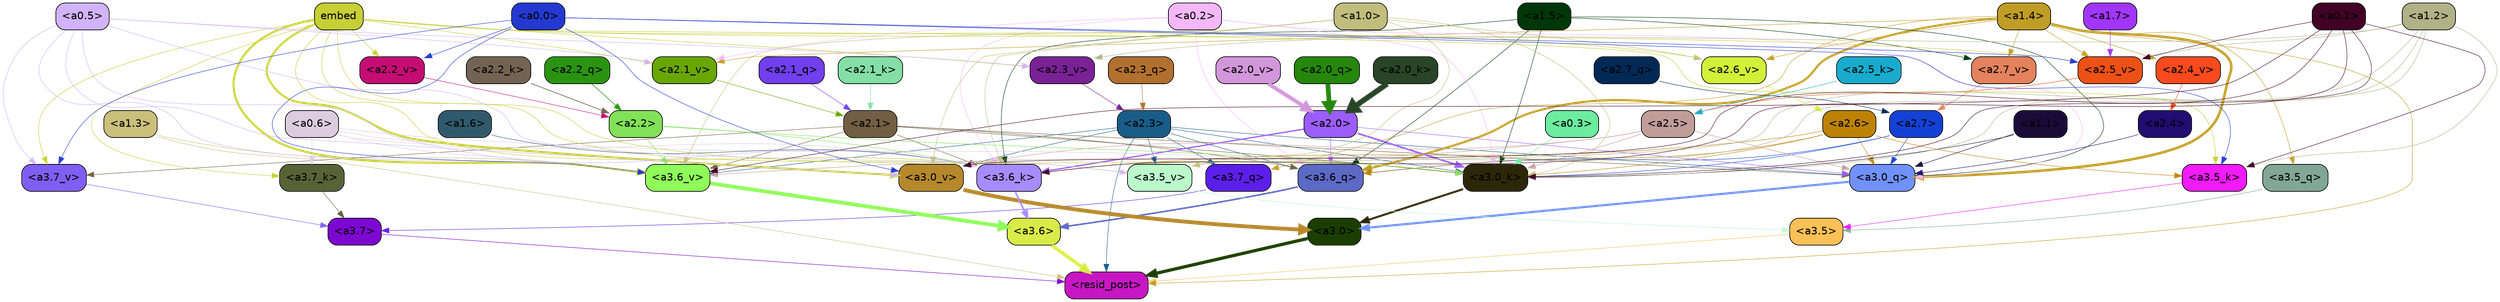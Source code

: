 strict digraph "" {
	graph [bgcolor=transparent,
		layout=dot,
		overlap=false,
		splines=true
	];
	"<a3.7>"	[color=black,
		fillcolor="#7d08d1",
		fontname=Helvetica,
		shape=box,
		style="filled, rounded"];
	"<resid_post>"	[color=black,
		fillcolor="#c717c4",
		fontname=Helvetica,
		shape=box,
		style="filled, rounded"];
	"<a3.7>" -> "<resid_post>"	[color="#7d08d1",
		penwidth=0.6239100098609924];
	"<a3.6>"	[color=black,
		fillcolor="#d8eb47",
		fontname=Helvetica,
		shape=box,
		style="filled, rounded"];
	"<a3.6>" -> "<resid_post>"	[color="#d8eb47",
		penwidth=4.569062113761902];
	"<a3.5>"	[color=black,
		fillcolor="#fbc156",
		fontname=Helvetica,
		shape=box,
		style="filled, rounded"];
	"<a3.5>" -> "<resid_post>"	[color="#fbc156",
		penwidth=0.6];
	"<a3.0>"	[color=black,
		fillcolor="#1b3e00",
		fontname=Helvetica,
		shape=box,
		style="filled, rounded"];
	"<a3.0>" -> "<resid_post>"	[color="#1b3e00",
		penwidth=4.283544182777405];
	"<a2.3>"	[color=black,
		fillcolor="#195c89",
		fontname=Helvetica,
		shape=box,
		style="filled, rounded"];
	"<a2.3>" -> "<resid_post>"	[color="#195c89",
		penwidth=0.6];
	"<a3.7_q>"	[color=black,
		fillcolor="#5c1feb",
		fontname=Helvetica,
		shape=box,
		style="filled, rounded"];
	"<a2.3>" -> "<a3.7_q>"	[color="#195c89",
		penwidth=0.6];
	"<a3.6_q>"	[color=black,
		fillcolor="#5c69c5",
		fontname=Helvetica,
		shape=box,
		style="filled, rounded"];
	"<a2.3>" -> "<a3.6_q>"	[color="#195c89",
		penwidth=0.6];
	"<a3.0_q>"	[color=black,
		fillcolor="#7091fc",
		fontname=Helvetica,
		shape=box,
		style="filled, rounded"];
	"<a2.3>" -> "<a3.0_q>"	[color="#195c89",
		penwidth=0.6];
	"<a3.0_k>"	[color=black,
		fillcolor="#2c2709",
		fontname=Helvetica,
		shape=box,
		style="filled, rounded"];
	"<a2.3>" -> "<a3.0_k>"	[color="#195c89",
		penwidth=0.6];
	"<a3.6_v>"	[color=black,
		fillcolor="#8ffc5a",
		fontname=Helvetica,
		shape=box,
		style="filled, rounded"];
	"<a2.3>" -> "<a3.6_v>"	[color="#195c89",
		penwidth=0.6];
	"<a3.5_v>"	[color=black,
		fillcolor="#bbf9ca",
		fontname=Helvetica,
		shape=box,
		style="filled, rounded"];
	"<a2.3>" -> "<a3.5_v>"	[color="#195c89",
		penwidth=0.6];
	"<a3.0_v>"	[color=black,
		fillcolor="#b6882c",
		fontname=Helvetica,
		shape=box,
		style="filled, rounded"];
	"<a2.3>" -> "<a3.0_v>"	[color="#195c89",
		penwidth=0.6];
	"<a1.4>"	[color=black,
		fillcolor="#c09d25",
		fontname=Helvetica,
		shape=box,
		style="filled, rounded"];
	"<a1.4>" -> "<resid_post>"	[color="#c09d25",
		penwidth=0.6];
	"<a1.4>" -> "<a3.7_q>"	[color="#c09d25",
		penwidth=0.6];
	"<a1.4>" -> "<a3.6_q>"	[color="#c09d25",
		penwidth=2.7934007048606873];
	"<a3.5_q>"	[color=black,
		fillcolor="#81a697",
		fontname=Helvetica,
		shape=box,
		style="filled, rounded"];
	"<a1.4>" -> "<a3.5_q>"	[color="#c09d25",
		penwidth=0.6];
	"<a1.4>" -> "<a3.0_q>"	[color="#c09d25",
		penwidth=3.340754985809326];
	"<a2.7_v>"	[color=black,
		fillcolor="#e3825c",
		fontname=Helvetica,
		shape=box,
		style="filled, rounded"];
	"<a1.4>" -> "<a2.7_v>"	[color="#c09d25",
		penwidth=0.6];
	"<a2.6_v>"	[color=black,
		fillcolor="#d2f038",
		fontname=Helvetica,
		shape=box,
		style="filled, rounded"];
	"<a1.4>" -> "<a2.6_v>"	[color="#c09d25",
		penwidth=0.6];
	"<a2.5_v>"	[color=black,
		fillcolor="#ed5116",
		fontname=Helvetica,
		shape=box,
		style="filled, rounded"];
	"<a1.4>" -> "<a2.5_v>"	[color="#c09d25",
		penwidth=0.6];
	"<a2.4_v>"	[color=black,
		fillcolor="#f84a1d",
		fontname=Helvetica,
		shape=box,
		style="filled, rounded"];
	"<a1.4>" -> "<a2.4_v>"	[color="#c09d25",
		penwidth=0.6];
	"<a2.1_v>"	[color=black,
		fillcolor="#69a604",
		fontname=Helvetica,
		shape=box,
		style="filled, rounded"];
	"<a1.4>" -> "<a2.1_v>"	[color="#c09d25",
		penwidth=0.6];
	"<a1.3>"	[color=black,
		fillcolor="#cabf7b",
		fontname=Helvetica,
		shape=box,
		style="filled, rounded"];
	"<a1.3>" -> "<resid_post>"	[color="#cabf7b",
		penwidth=0.6];
	"<a1.3>" -> "<a3.6_v>"	[color="#cabf7b",
		penwidth=0.6];
	"<a3.7_q>" -> "<a3.7>"	[color="#5c1feb",
		penwidth=0.6];
	"<a3.6_q>" -> "<a3.6>"	[color="#5c69c5",
		penwidth=2.0347584784030914];
	"<a3.5_q>" -> "<a3.5>"	[color="#81a697",
		penwidth=0.6];
	"<a3.0_q>" -> "<a3.0>"	[color="#7091fc",
		penwidth=2.8635367155075073];
	"<a3.7_k>"	[color=black,
		fillcolor="#576236",
		fontname=Helvetica,
		shape=box,
		style="filled, rounded"];
	"<a3.7_k>" -> "<a3.7>"	[color="#576236",
		penwidth=0.6];
	"<a3.6_k>"	[color=black,
		fillcolor="#a68cff",
		fontname=Helvetica,
		shape=box,
		style="filled, rounded"];
	"<a3.6_k>" -> "<a3.6>"	[color="#a68cff",
		penwidth=2.1760786175727844];
	"<a3.5_k>"	[color=black,
		fillcolor="#f11bfb",
		fontname=Helvetica,
		shape=box,
		style="filled, rounded"];
	"<a3.5_k>" -> "<a3.5>"	[color="#f11bfb",
		penwidth=0.6];
	"<a3.0_k>" -> "<a3.0>"	[color="#2c2709",
		penwidth=2.632905662059784];
	"<a3.7_v>"	[color=black,
		fillcolor="#7f5ef3",
		fontname=Helvetica,
		shape=box,
		style="filled, rounded"];
	"<a3.7_v>" -> "<a3.7>"	[color="#7f5ef3",
		penwidth=0.6];
	"<a3.6_v>" -> "<a3.6>"	[color="#8ffc5a",
		penwidth=4.981305837631226];
	"<a3.5_v>" -> "<a3.5>"	[color="#bbf9ca",
		penwidth=0.6];
	"<a3.0_v>" -> "<a3.0>"	[color="#b6882c",
		penwidth=5.168330669403076];
	"<a2.7>"	[color=black,
		fillcolor="#1341d5",
		fontname=Helvetica,
		shape=box,
		style="filled, rounded"];
	"<a2.7>" -> "<a3.6_q>"	[color="#1341d5",
		penwidth=0.6];
	"<a2.7>" -> "<a3.0_q>"	[color="#1341d5",
		penwidth=0.6];
	"<a2.7>" -> "<a3.0_k>"	[color="#1341d5",
		penwidth=0.6];
	"<a2.6>"	[color=black,
		fillcolor="#bd8201",
		fontname=Helvetica,
		shape=box,
		style="filled, rounded"];
	"<a2.6>" -> "<a3.6_q>"	[color="#bd8201",
		penwidth=0.6];
	"<a2.6>" -> "<a3.0_q>"	[color="#bd8201",
		penwidth=0.6];
	"<a2.6>" -> "<a3.6_k>"	[color="#bd8201",
		penwidth=0.6];
	"<a2.6>" -> "<a3.5_k>"	[color="#bd8201",
		penwidth=0.6];
	"<a2.6>" -> "<a3.0_k>"	[color="#bd8201",
		penwidth=0.6];
	"<a2.1>"	[color=black,
		fillcolor="#735e44",
		fontname=Helvetica,
		shape=box,
		style="filled, rounded"];
	"<a2.1>" -> "<a3.6_q>"	[color="#735e44",
		penwidth=0.6];
	"<a2.1>" -> "<a3.0_q>"	[color="#735e44",
		penwidth=0.6];
	"<a2.1>" -> "<a3.6_k>"	[color="#735e44",
		penwidth=0.6];
	"<a2.1>" -> "<a3.0_k>"	[color="#735e44",
		penwidth=0.6];
	"<a2.1>" -> "<a3.7_v>"	[color="#735e44",
		penwidth=0.6];
	"<a2.1>" -> "<a3.6_v>"	[color="#735e44",
		penwidth=0.6];
	"<a2.0>"	[color=black,
		fillcolor="#9b5dfc",
		fontname=Helvetica,
		shape=box,
		style="filled, rounded"];
	"<a2.0>" -> "<a3.6_q>"	[color="#9b5dfc",
		penwidth=0.6];
	"<a2.0>" -> "<a3.0_q>"	[color="#9b5dfc",
		penwidth=0.6];
	"<a2.0>" -> "<a3.6_k>"	[color="#9b5dfc",
		penwidth=1.6382827460765839];
	"<a2.0>" -> "<a3.0_k>"	[color="#9b5dfc",
		penwidth=2.161143198609352];
	"<a1.5>"	[color=black,
		fillcolor="#003709",
		fontname=Helvetica,
		shape=box,
		style="filled, rounded"];
	"<a1.5>" -> "<a3.6_q>"	[color="#003709",
		penwidth=0.6];
	"<a1.5>" -> "<a3.0_q>"	[color="#003709",
		penwidth=0.6];
	"<a1.5>" -> "<a3.6_k>"	[color="#003709",
		penwidth=0.6];
	"<a1.5>" -> "<a3.0_k>"	[color="#003709",
		penwidth=0.6];
	"<a1.5>" -> "<a2.7_v>"	[color="#003709",
		penwidth=0.6];
	"<a0.2>"	[color=black,
		fillcolor="#f4b8f9",
		fontname=Helvetica,
		shape=box,
		style="filled, rounded"];
	"<a0.2>" -> "<a3.6_q>"	[color="#f4b8f9",
		penwidth=0.6];
	"<a0.2>" -> "<a3.0_q>"	[color="#f4b8f9",
		penwidth=0.6];
	"<a0.2>" -> "<a3.6_k>"	[color="#f4b8f9",
		penwidth=0.6];
	"<a0.2>" -> "<a3.0_k>"	[color="#f4b8f9",
		penwidth=0.6];
	"<a0.2>" -> "<a2.1_v>"	[color="#f4b8f9",
		penwidth=0.6];
	"<a2.5>"	[color=black,
		fillcolor="#c19d9a",
		fontname=Helvetica,
		shape=box,
		style="filled, rounded"];
	"<a2.5>" -> "<a3.0_q>"	[color="#c19d9a",
		penwidth=0.6];
	"<a2.5>" -> "<a3.0_k>"	[color="#c19d9a",
		penwidth=0.6];
	"<a2.5>" -> "<a3.6_v>"	[color="#c19d9a",
		penwidth=0.6];
	"<a2.5>" -> "<a3.0_v>"	[color="#c19d9a",
		penwidth=0.6];
	"<a2.4>"	[color=black,
		fillcolor="#1f0d71",
		fontname=Helvetica,
		shape=box,
		style="filled, rounded"];
	"<a2.4>" -> "<a3.0_q>"	[color="#1f0d71",
		penwidth=0.6];
	"<a1.1>"	[color=black,
		fillcolor="#1a0b39",
		fontname=Helvetica,
		shape=box,
		style="filled, rounded"];
	"<a1.1>" -> "<a3.0_q>"	[color="#1a0b39",
		penwidth=0.6];
	"<a1.1>" -> "<a3.0_k>"	[color="#1a0b39",
		penwidth=0.6];
	"<a0.6>"	[color=black,
		fillcolor="#ddccdf",
		fontname=Helvetica,
		shape=box,
		style="filled, rounded"];
	"<a0.6>" -> "<a3.7_k>"	[color="#ddccdf",
		penwidth=0.6];
	"<a0.6>" -> "<a3.6_k>"	[color="#ddccdf",
		penwidth=0.6];
	"<a0.6>" -> "<a3.0_k>"	[color="#ddccdf",
		penwidth=0.6];
	"<a0.6>" -> "<a3.6_v>"	[color="#ddccdf",
		penwidth=0.6];
	"<a0.6>" -> "<a3.0_v>"	[color="#ddccdf",
		penwidth=0.6];
	embed	[color=black,
		fillcolor="#c6cf35",
		fontname=Helvetica,
		shape=box,
		style="filled, rounded"];
	embed -> "<a3.7_k>"	[color="#c6cf35",
		penwidth=0.6];
	embed -> "<a3.6_k>"	[color="#c6cf35",
		penwidth=0.6];
	embed -> "<a3.5_k>"	[color="#c6cf35",
		penwidth=0.6];
	embed -> "<a3.0_k>"	[color="#c6cf35",
		penwidth=0.6];
	embed -> "<a3.7_v>"	[color="#c6cf35",
		penwidth=0.6];
	embed -> "<a3.6_v>"	[color="#c6cf35",
		penwidth=2.7825746536254883];
	embed -> "<a3.5_v>"	[color="#c6cf35",
		penwidth=0.6];
	embed -> "<a3.0_v>"	[color="#c6cf35",
		penwidth=2.6950180530548096];
	embed -> "<a2.6_v>"	[color="#c6cf35",
		penwidth=0.6];
	embed -> "<a2.5_v>"	[color="#c6cf35",
		penwidth=0.6];
	"<a2.3_v>"	[color=black,
		fillcolor="#7a2196",
		fontname=Helvetica,
		shape=box,
		style="filled, rounded"];
	embed -> "<a2.3_v>"	[color="#c6cf35",
		penwidth=0.6];
	"<a2.2_v>"	[color=black,
		fillcolor="#c50d74",
		fontname=Helvetica,
		shape=box,
		style="filled, rounded"];
	embed -> "<a2.2_v>"	[color="#c6cf35",
		penwidth=0.6];
	embed -> "<a2.1_v>"	[color="#c6cf35",
		penwidth=0.6];
	"<a2.2>"	[color=black,
		fillcolor="#82e157",
		fontname=Helvetica,
		shape=box,
		style="filled, rounded"];
	"<a2.2>" -> "<a3.6_k>"	[color="#82e157",
		penwidth=0.6];
	"<a2.2>" -> "<a3.0_k>"	[color="#82e157",
		penwidth=0.6];
	"<a2.2>" -> "<a3.6_v>"	[color="#82e157",
		penwidth=0.6];
	"<a1.6>"	[color=black,
		fillcolor="#305a6c",
		fontname=Helvetica,
		shape=box,
		style="filled, rounded"];
	"<a1.6>" -> "<a3.6_k>"	[color="#305a6c",
		penwidth=0.6];
	"<a1.2>"	[color=black,
		fillcolor="#b2b288",
		fontname=Helvetica,
		shape=box,
		style="filled, rounded"];
	"<a1.2>" -> "<a3.6_k>"	[color="#b2b288",
		penwidth=0.6];
	"<a1.2>" -> "<a3.5_k>"	[color="#b2b288",
		penwidth=0.6];
	"<a1.2>" -> "<a3.0_k>"	[color="#b2b288",
		penwidth=0.6];
	"<a1.2>" -> "<a3.5_v>"	[color="#b2b288",
		penwidth=0.6];
	"<a1.2>" -> "<a2.5_v>"	[color="#b2b288",
		penwidth=0.6];
	"<a1.2>" -> "<a2.3_v>"	[color="#b2b288",
		penwidth=0.6];
	"<a1.0>"	[color=black,
		fillcolor="#c1be7d",
		fontname=Helvetica,
		shape=box,
		style="filled, rounded"];
	"<a1.0>" -> "<a3.6_k>"	[color="#c1be7d",
		penwidth=0.6];
	"<a1.0>" -> "<a3.0_k>"	[color="#c1be7d",
		penwidth=0.6];
	"<a1.0>" -> "<a3.6_v>"	[color="#c1be7d",
		penwidth=0.6];
	"<a1.0>" -> "<a3.5_v>"	[color="#c1be7d",
		penwidth=0.6];
	"<a1.0>" -> "<a3.0_v>"	[color="#c1be7d",
		penwidth=0.6];
	"<a1.0>" -> "<a2.6_v>"	[color="#c1be7d",
		penwidth=0.6];
	"<a0.5>"	[color=black,
		fillcolor="#d1b3f9",
		fontname=Helvetica,
		shape=box,
		style="filled, rounded"];
	"<a0.5>" -> "<a3.6_k>"	[color="#d1b3f9",
		penwidth=0.6];
	"<a0.5>" -> "<a3.7_v>"	[color="#d1b3f9",
		penwidth=0.6];
	"<a0.5>" -> "<a3.6_v>"	[color="#d1b3f9",
		penwidth=0.6];
	"<a0.5>" -> "<a3.5_v>"	[color="#d1b3f9",
		penwidth=0.6];
	"<a0.5>" -> "<a3.0_v>"	[color="#d1b3f9",
		penwidth=0.6];
	"<a0.5>" -> "<a2.3_v>"	[color="#d1b3f9",
		penwidth=0.6];
	"<a0.5>" -> "<a2.1_v>"	[color="#d1b3f9",
		penwidth=0.6];
	"<a0.1>"	[color=black,
		fillcolor="#410225",
		fontname=Helvetica,
		shape=box,
		style="filled, rounded"];
	"<a0.1>" -> "<a3.6_k>"	[color="#410225",
		penwidth=0.6];
	"<a0.1>" -> "<a3.5_k>"	[color="#410225",
		penwidth=0.6];
	"<a0.1>" -> "<a3.0_k>"	[color="#410225",
		penwidth=0.6];
	"<a0.1>" -> "<a3.6_v>"	[color="#410225",
		penwidth=0.6];
	"<a0.1>" -> "<a3.0_v>"	[color="#410225",
		penwidth=0.6];
	"<a0.1>" -> "<a2.5_v>"	[color="#410225",
		penwidth=0.6];
	"<a0.0>"	[color=black,
		fillcolor="#2439d1",
		fontname=Helvetica,
		shape=box,
		style="filled, rounded"];
	"<a0.0>" -> "<a3.5_k>"	[color="#2439d1",
		penwidth=0.6];
	"<a0.0>" -> "<a3.7_v>"	[color="#2439d1",
		penwidth=0.6];
	"<a0.0>" -> "<a3.6_v>"	[color="#2439d1",
		penwidth=0.6];
	"<a0.0>" -> "<a3.0_v>"	[color="#2439d1",
		penwidth=0.6];
	"<a0.0>" -> "<a2.5_v>"	[color="#2439d1",
		penwidth=0.6];
	"<a0.0>" -> "<a2.2_v>"	[color="#2439d1",
		penwidth=0.6];
	"<a0.3>"	[color=black,
		fillcolor="#6bec9f",
		fontname=Helvetica,
		shape=box,
		style="filled, rounded"];
	"<a0.3>" -> "<a3.0_k>"	[color="#6bec9f",
		penwidth=0.6];
	"<a2.7_q>"	[color=black,
		fillcolor="#002956",
		fontname=Helvetica,
		shape=box,
		style="filled, rounded"];
	"<a2.7_q>" -> "<a2.7>"	[color="#002956",
		penwidth=0.6];
	"<a2.3_q>"	[color=black,
		fillcolor="#b1702e",
		fontname=Helvetica,
		shape=box,
		style="filled, rounded"];
	"<a2.3_q>" -> "<a2.3>"	[color="#b1702e",
		penwidth=0.6];
	"<a2.2_q>"	[color=black,
		fillcolor="#2a9411",
		fontname=Helvetica,
		shape=box,
		style="filled, rounded"];
	"<a2.2_q>" -> "<a2.2>"	[color="#2a9411",
		penwidth=0.7553567886352539];
	"<a2.1_q>"	[color=black,
		fillcolor="#703fee",
		fontname=Helvetica,
		shape=box,
		style="filled, rounded"];
	"<a2.1_q>" -> "<a2.1>"	[color="#703fee",
		penwidth=0.6];
	"<a2.0_q>"	[color=black,
		fillcolor="#25870b",
		fontname=Helvetica,
		shape=box,
		style="filled, rounded"];
	"<a2.0_q>" -> "<a2.0>"	[color="#25870b",
		penwidth=6.256794691085815];
	"<a2.5_k>"	[color=black,
		fillcolor="#18abcd",
		fontname=Helvetica,
		shape=box,
		style="filled, rounded"];
	"<a2.5_k>" -> "<a2.5>"	[color="#18abcd",
		penwidth=0.6];
	"<a2.2_k>"	[color=black,
		fillcolor="#736353",
		fontname=Helvetica,
		shape=box,
		style="filled, rounded"];
	"<a2.2_k>" -> "<a2.2>"	[color="#736353",
		penwidth=0.8854708671569824];
	"<a2.1_k>"	[color=black,
		fillcolor="#83dfa5",
		fontname=Helvetica,
		shape=box,
		style="filled, rounded"];
	"<a2.1_k>" -> "<a2.1>"	[color="#83dfa5",
		penwidth=0.6];
	"<a2.0_k>"	[color=black,
		fillcolor="#284527",
		fontname=Helvetica,
		shape=box,
		style="filled, rounded"];
	"<a2.0_k>" -> "<a2.0>"	[color="#284527",
		penwidth=7.231504917144775];
	"<a2.7_v>" -> "<a2.7>"	[color="#e3825c",
		penwidth=0.6];
	"<a2.6_v>" -> "<a2.6>"	[color="#d2f038",
		penwidth=0.6];
	"<a2.5_v>" -> "<a2.5>"	[color="#ed5116",
		penwidth=0.6];
	"<a2.4_v>" -> "<a2.4>"	[color="#f84a1d",
		penwidth=0.6];
	"<a2.3_v>" -> "<a2.3>"	[color="#7a2196",
		penwidth=0.6];
	"<a2.2_v>" -> "<a2.2>"	[color="#c50d74",
		penwidth=0.6];
	"<a2.1_v>" -> "<a2.1>"	[color="#69a604",
		penwidth=0.6];
	"<a2.0_v>"	[color=black,
		fillcolor="#d297da",
		fontname=Helvetica,
		shape=box,
		style="filled, rounded"];
	"<a2.0_v>" -> "<a2.0>"	[color="#d297da",
		penwidth=5.231471925973892];
	"<a1.7>"	[color=black,
		fillcolor="#a235fa",
		fontname=Helvetica,
		shape=box,
		style="filled, rounded"];
	"<a1.7>" -> "<a2.5_v>"	[color="#a235fa",
		penwidth=0.6];
}
